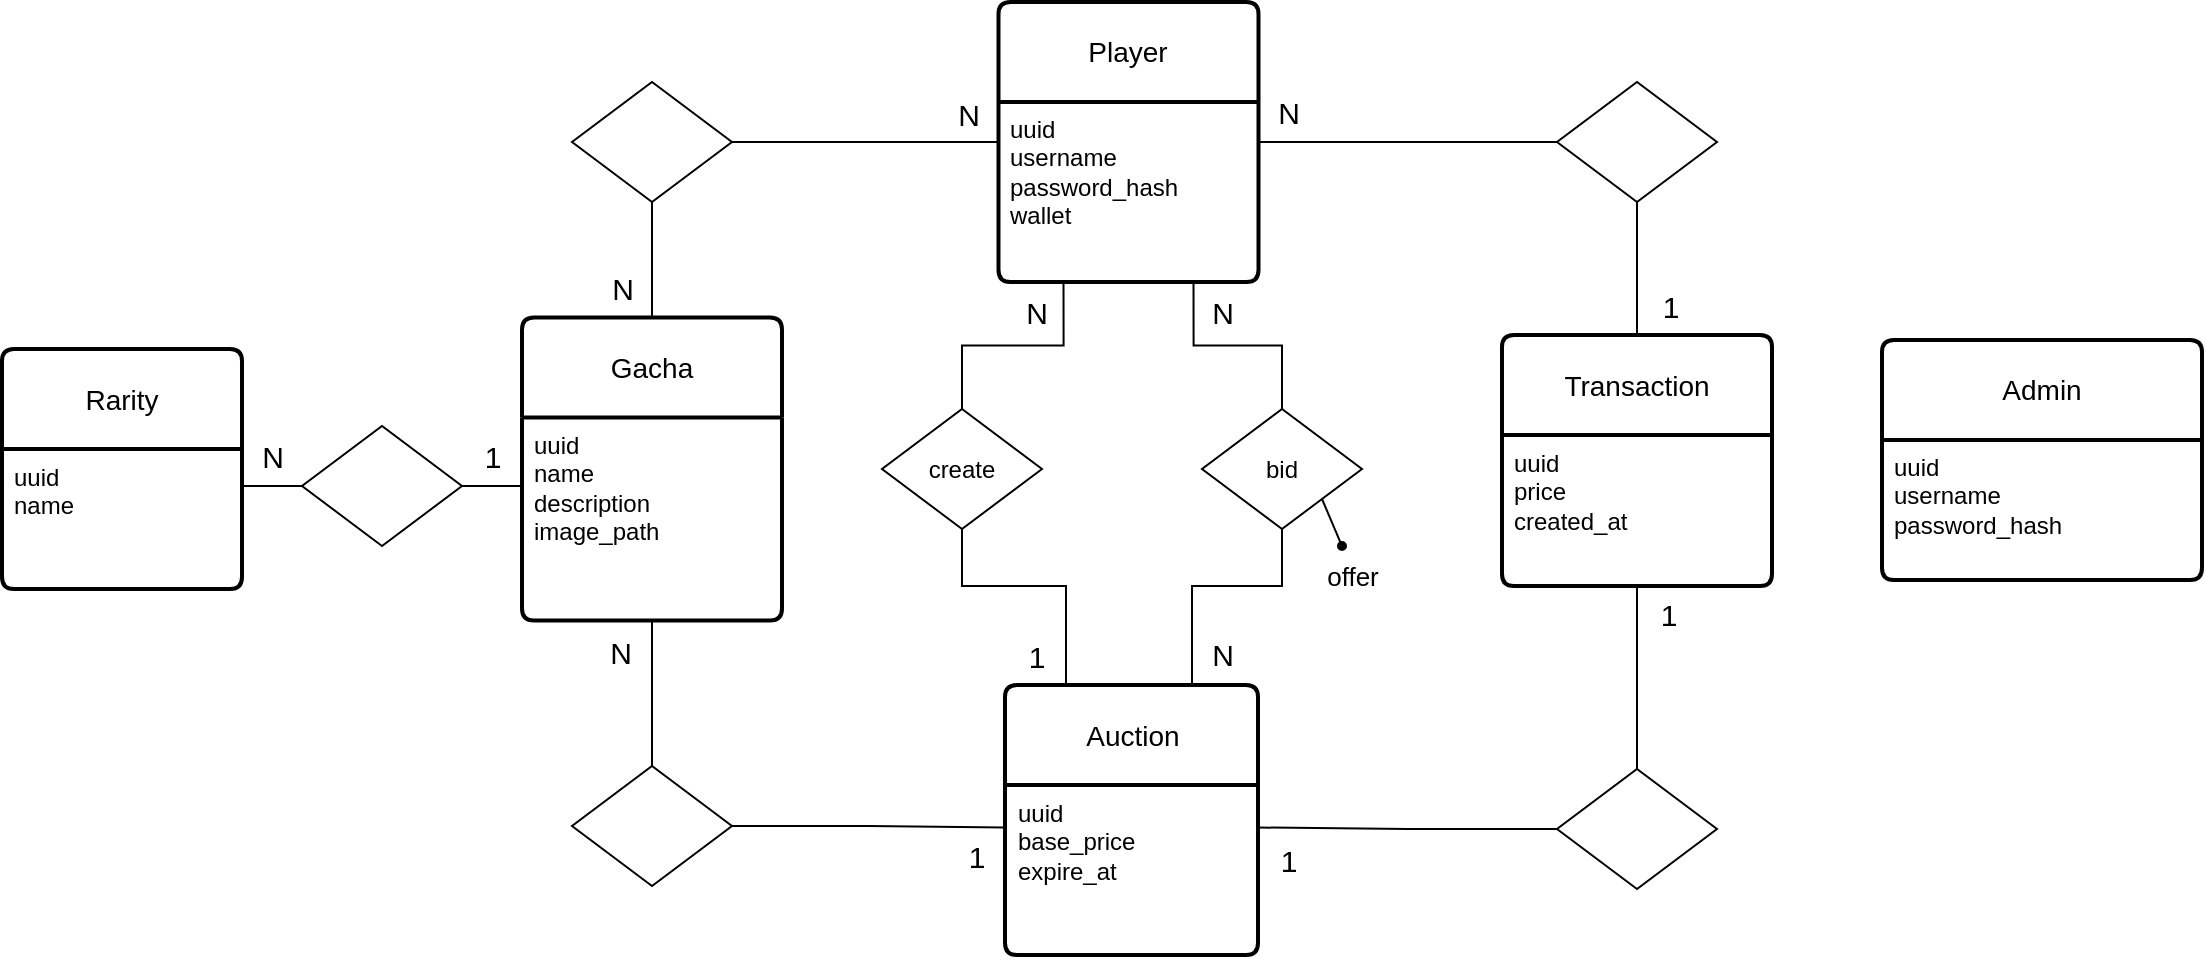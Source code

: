 <mxfile version="24.8.8">
  <diagram name="Pagina-1" id="Yg26C0DvZJK6o24LnAxA">
    <mxGraphModel dx="790" dy="853" grid="1" gridSize="10" guides="1" tooltips="1" connect="1" arrows="1" fold="1" page="1" pageScale="1" pageWidth="827" pageHeight="1169" math="0" shadow="0">
      <root>
        <mxCell id="0" />
        <mxCell id="1" parent="0" />
        <mxCell id="yTUIJmxi4788QW3L_rqf-1" value="Player" style="swimlane;childLayout=stackLayout;horizontal=1;startSize=50;horizontalStack=0;rounded=1;fontSize=14;fontStyle=0;strokeWidth=2;resizeParent=0;resizeLast=1;shadow=0;dashed=0;align=center;arcSize=4;whiteSpace=wrap;html=1;" vertex="1" parent="1">
          <mxGeometry x="1488.25" y="185" width="130" height="140" as="geometry">
            <mxRectangle x="120" y="300" width="70" height="50" as="alternateBounds" />
          </mxGeometry>
        </mxCell>
        <mxCell id="yTUIJmxi4788QW3L_rqf-2" value="&lt;div&gt;&lt;span style=&quot;background-color: initial;&quot;&gt;uuid&lt;/span&gt;&lt;/div&gt;&lt;div&gt;username&lt;/div&gt;&lt;div&gt;password_hash&lt;/div&gt;&lt;div&gt;wallet&lt;br&gt;&lt;/div&gt;&lt;div&gt;&lt;br&gt;&lt;/div&gt;" style="align=left;strokeColor=none;fillColor=none;spacingLeft=4;fontSize=12;verticalAlign=top;resizable=0;rotatable=0;part=1;html=1;" vertex="1" parent="yTUIJmxi4788QW3L_rqf-1">
          <mxGeometry y="50" width="130" height="90" as="geometry" />
        </mxCell>
        <mxCell id="yTUIJmxi4788QW3L_rqf-3" value="N" style="text;html=1;align=center;verticalAlign=middle;resizable=0;points=[];autosize=1;strokeColor=none;fillColor=none;fontSize=15;" vertex="1" parent="1">
          <mxGeometry x="1458.25" y="226" width="30" height="30" as="geometry" />
        </mxCell>
        <mxCell id="yTUIJmxi4788QW3L_rqf-4" style="edgeStyle=orthogonalEdgeStyle;rounded=0;orthogonalLoop=1;jettySize=auto;html=1;exitX=0.5;exitY=0;exitDx=0;exitDy=0;entryX=0.5;entryY=0;entryDx=0;entryDy=0;endArrow=none;endFill=0;" edge="1" parent="1" source="yTUIJmxi4788QW3L_rqf-8" target="yTUIJmxi4788QW3L_rqf-11">
          <mxGeometry relative="1" as="geometry">
            <mxPoint x="1305" y="398.5" as="targetPoint" />
          </mxGeometry>
        </mxCell>
        <mxCell id="yTUIJmxi4788QW3L_rqf-5" value="N" style="text;html=1;align=center;verticalAlign=middle;resizable=0;points=[];autosize=1;strokeColor=none;fillColor=none;fontSize=15;" vertex="1" parent="1">
          <mxGeometry x="1285" y="312.75" width="30" height="30" as="geometry" />
        </mxCell>
        <mxCell id="yTUIJmxi4788QW3L_rqf-6" value="N" style="text;html=1;align=center;verticalAlign=middle;resizable=0;points=[];autosize=1;strokeColor=none;fillColor=none;fontSize=15;" vertex="1" parent="1">
          <mxGeometry x="1284" y="494.5" width="30" height="30" as="geometry" />
        </mxCell>
        <mxCell id="yTUIJmxi4788QW3L_rqf-7" style="edgeStyle=orthogonalEdgeStyle;rounded=0;orthogonalLoop=1;jettySize=auto;html=1;exitX=0.5;exitY=1;exitDx=0;exitDy=0;entryX=0.5;entryY=1;entryDx=0;entryDy=0;endArrow=none;endFill=0;" edge="1" parent="1" source="yTUIJmxi4788QW3L_rqf-8" target="yTUIJmxi4788QW3L_rqf-23">
          <mxGeometry relative="1" as="geometry" />
        </mxCell>
        <mxCell id="yTUIJmxi4788QW3L_rqf-8" value="Gacha" style="swimlane;childLayout=stackLayout;horizontal=1;startSize=50;horizontalStack=0;rounded=1;fontSize=14;fontStyle=0;strokeWidth=2;resizeParent=0;resizeLast=1;shadow=0;dashed=0;align=center;arcSize=4;whiteSpace=wrap;html=1;" vertex="1" parent="1">
          <mxGeometry x="1250" y="342.75" width="130" height="151.5" as="geometry">
            <mxRectangle x="120" y="300" width="70" height="50" as="alternateBounds" />
          </mxGeometry>
        </mxCell>
        <mxCell id="yTUIJmxi4788QW3L_rqf-9" value="&lt;div&gt;&lt;span style=&quot;background-color: initial;&quot;&gt;uuid&lt;/span&gt;&lt;/div&gt;&lt;div&gt;name&lt;br&gt;&lt;/div&gt;&lt;div&gt;description&lt;br&gt;&lt;/div&gt;&lt;div&gt;image_path&lt;br&gt;&lt;/div&gt;" style="align=left;strokeColor=none;fillColor=none;spacingLeft=4;fontSize=12;verticalAlign=top;resizable=0;rotatable=0;part=1;html=1;" vertex="1" parent="yTUIJmxi4788QW3L_rqf-8">
          <mxGeometry y="50" width="130" height="101.5" as="geometry" />
        </mxCell>
        <mxCell id="yTUIJmxi4788QW3L_rqf-10" style="edgeStyle=orthogonalEdgeStyle;rounded=0;orthogonalLoop=1;jettySize=auto;html=1;exitX=0;exitY=0.5;exitDx=0;exitDy=0;entryX=0;entryY=0.5;entryDx=0;entryDy=0;endArrow=none;endFill=0;" edge="1" parent="1" source="yTUIJmxi4788QW3L_rqf-11" target="yTUIJmxi4788QW3L_rqf-1">
          <mxGeometry relative="1" as="geometry" />
        </mxCell>
        <mxCell id="yTUIJmxi4788QW3L_rqf-11" value="" style="shape=rhombus;perimeter=rhombusPerimeter;whiteSpace=wrap;html=1;align=center;direction=west;" vertex="1" parent="1">
          <mxGeometry x="1275" y="225" width="80" height="60" as="geometry" />
        </mxCell>
        <mxCell id="yTUIJmxi4788QW3L_rqf-12" value="Transaction" style="swimlane;childLayout=stackLayout;horizontal=1;startSize=50;horizontalStack=0;rounded=1;fontSize=14;fontStyle=0;strokeWidth=2;resizeParent=0;resizeLast=1;shadow=0;dashed=0;align=center;arcSize=4;whiteSpace=wrap;html=1;" vertex="1" parent="1">
          <mxGeometry x="1740" y="351.5" width="135" height="125.5" as="geometry" />
        </mxCell>
        <mxCell id="yTUIJmxi4788QW3L_rqf-13" value="&lt;div&gt;&lt;span style=&quot;background-color: initial;&quot;&gt;uuid&lt;/span&gt;&lt;/div&gt;&lt;div&gt;price&lt;/div&gt;&lt;div&gt;created_at&lt;br&gt;&lt;/div&gt;" style="align=left;strokeColor=none;fillColor=none;spacingLeft=4;fontSize=12;verticalAlign=top;resizable=0;rotatable=0;part=1;html=1;" vertex="1" parent="yTUIJmxi4788QW3L_rqf-12">
          <mxGeometry y="50" width="135" height="75.5" as="geometry" />
        </mxCell>
        <mxCell id="yTUIJmxi4788QW3L_rqf-14" value="&lt;div style=&quot;font-size: 15px;&quot;&gt;1&lt;/div&gt;" style="text;html=1;align=center;verticalAlign=middle;resizable=0;points=[];autosize=1;strokeColor=none;fillColor=none;fontSize=15;" vertex="1" parent="1">
          <mxGeometry x="1808" y="476" width="30" height="30" as="geometry" />
        </mxCell>
        <mxCell id="yTUIJmxi4788QW3L_rqf-15" value="1" style="text;html=1;align=center;verticalAlign=middle;resizable=0;points=[];autosize=1;strokeColor=none;fillColor=none;fontSize=15;" vertex="1" parent="1">
          <mxGeometry x="1808.5" y="321.5" width="30" height="30" as="geometry" />
        </mxCell>
        <mxCell id="yTUIJmxi4788QW3L_rqf-16" style="edgeStyle=orthogonalEdgeStyle;rounded=0;orthogonalLoop=1;jettySize=auto;html=1;exitX=0.5;exitY=0;exitDx=0;exitDy=0;entryX=0.5;entryY=0;entryDx=0;entryDy=0;endArrow=none;endFill=0;" edge="1" parent="1" source="yTUIJmxi4788QW3L_rqf-18" target="yTUIJmxi4788QW3L_rqf-12">
          <mxGeometry relative="1" as="geometry" />
        </mxCell>
        <mxCell id="yTUIJmxi4788QW3L_rqf-17" style="edgeStyle=orthogonalEdgeStyle;rounded=0;orthogonalLoop=1;jettySize=auto;html=1;exitX=1;exitY=0.5;exitDx=0;exitDy=0;entryX=1;entryY=0.5;entryDx=0;entryDy=0;endArrow=none;endFill=0;" edge="1" parent="1" source="yTUIJmxi4788QW3L_rqf-18" target="yTUIJmxi4788QW3L_rqf-1">
          <mxGeometry relative="1" as="geometry" />
        </mxCell>
        <mxCell id="yTUIJmxi4788QW3L_rqf-18" value="" style="shape=rhombus;perimeter=rhombusPerimeter;whiteSpace=wrap;html=1;align=center;direction=west;" vertex="1" parent="1">
          <mxGeometry x="1767.5" y="225" width="80" height="60" as="geometry" />
        </mxCell>
        <mxCell id="yTUIJmxi4788QW3L_rqf-19" value="Auction" style="swimlane;childLayout=stackLayout;horizontal=1;startSize=50;horizontalStack=0;rounded=1;fontSize=14;fontStyle=0;strokeWidth=2;resizeParent=0;resizeLast=1;shadow=0;dashed=0;align=center;arcSize=4;whiteSpace=wrap;html=1;" vertex="1" parent="1">
          <mxGeometry x="1491.5" y="526.5" width="126.5" height="135" as="geometry" />
        </mxCell>
        <mxCell id="yTUIJmxi4788QW3L_rqf-20" value="&lt;div&gt;&lt;span style=&quot;background-color: initial;&quot;&gt;uuid&lt;/span&gt;&lt;/div&gt;&lt;div&gt;base_price&lt;/div&gt;&lt;div&gt;expire_at&lt;br&gt;&lt;/div&gt;" style="align=left;strokeColor=none;fillColor=none;spacingLeft=4;fontSize=12;verticalAlign=top;resizable=0;rotatable=0;part=1;html=1;" vertex="1" parent="yTUIJmxi4788QW3L_rqf-19">
          <mxGeometry y="50" width="126.5" height="85" as="geometry" />
        </mxCell>
        <mxCell id="yTUIJmxi4788QW3L_rqf-21" value="1" style="text;html=1;align=center;verticalAlign=middle;resizable=0;points=[];autosize=1;strokeColor=none;fillColor=none;fontSize=15;" vertex="1" parent="1">
          <mxGeometry x="1461.5" y="597" width="30" height="30" as="geometry" />
        </mxCell>
        <mxCell id="yTUIJmxi4788QW3L_rqf-22" style="edgeStyle=orthogonalEdgeStyle;rounded=0;orthogonalLoop=1;jettySize=auto;html=1;exitX=0;exitY=0.5;exitDx=0;exitDy=0;entryX=0;entryY=0.25;entryDx=0;entryDy=0;endArrow=none;endFill=0;" edge="1" parent="1" source="yTUIJmxi4788QW3L_rqf-23" target="yTUIJmxi4788QW3L_rqf-20">
          <mxGeometry relative="1" as="geometry" />
        </mxCell>
        <mxCell id="yTUIJmxi4788QW3L_rqf-23" value="" style="shape=rhombus;perimeter=rhombusPerimeter;whiteSpace=wrap;html=1;align=center;direction=west;" vertex="1" parent="1">
          <mxGeometry x="1275" y="567" width="80" height="60" as="geometry" />
        </mxCell>
        <mxCell id="yTUIJmxi4788QW3L_rqf-24" style="edgeStyle=orthogonalEdgeStyle;rounded=0;orthogonalLoop=1;jettySize=auto;html=1;exitX=1;exitY=0.5;exitDx=0;exitDy=0;entryX=1;entryY=0.25;entryDx=0;entryDy=0;endArrow=none;endFill=0;" edge="1" parent="1" source="yTUIJmxi4788QW3L_rqf-26" target="yTUIJmxi4788QW3L_rqf-20">
          <mxGeometry relative="1" as="geometry" />
        </mxCell>
        <mxCell id="yTUIJmxi4788QW3L_rqf-25" style="edgeStyle=orthogonalEdgeStyle;rounded=0;orthogonalLoop=1;jettySize=auto;html=1;exitX=0.5;exitY=1;exitDx=0;exitDy=0;entryX=0.5;entryY=1;entryDx=0;entryDy=0;endArrow=none;endFill=0;" edge="1" parent="1" source="yTUIJmxi4788QW3L_rqf-26" target="yTUIJmxi4788QW3L_rqf-13">
          <mxGeometry relative="1" as="geometry" />
        </mxCell>
        <mxCell id="yTUIJmxi4788QW3L_rqf-26" value="" style="shape=rhombus;perimeter=rhombusPerimeter;whiteSpace=wrap;html=1;align=center;direction=west;" vertex="1" parent="1">
          <mxGeometry x="1767.5" y="568.5" width="80" height="60" as="geometry" />
        </mxCell>
        <mxCell id="yTUIJmxi4788QW3L_rqf-27" value="1" style="text;html=1;align=center;verticalAlign=middle;resizable=0;points=[];autosize=1;strokeColor=none;fillColor=none;fontSize=15;" vertex="1" parent="1">
          <mxGeometry x="1618" y="598.5" width="30" height="30" as="geometry" />
        </mxCell>
        <mxCell id="yTUIJmxi4788QW3L_rqf-28" value="Admin" style="swimlane;childLayout=stackLayout;horizontal=1;startSize=50;horizontalStack=0;rounded=1;fontSize=14;fontStyle=0;strokeWidth=2;resizeParent=0;resizeLast=1;shadow=0;dashed=0;align=center;arcSize=4;whiteSpace=wrap;html=1;" vertex="1" parent="1">
          <mxGeometry x="1930" y="354" width="160" height="120" as="geometry" />
        </mxCell>
        <mxCell id="yTUIJmxi4788QW3L_rqf-29" value="&lt;div&gt;&lt;span style=&quot;background-color: initial;&quot;&gt;uuid&lt;/span&gt;&lt;/div&gt;&lt;div&gt;&lt;span style=&quot;background-color: initial;&quot;&gt;username&lt;/span&gt;&lt;/div&gt;&lt;div&gt;password_hash&lt;br&gt;&lt;/div&gt;" style="align=left;strokeColor=none;fillColor=none;spacingLeft=4;fontSize=12;verticalAlign=top;resizable=0;rotatable=0;part=1;html=1;" vertex="1" parent="yTUIJmxi4788QW3L_rqf-28">
          <mxGeometry y="50" width="160" height="70" as="geometry" />
        </mxCell>
        <mxCell id="yTUIJmxi4788QW3L_rqf-30" style="edgeStyle=orthogonalEdgeStyle;rounded=0;orthogonalLoop=1;jettySize=auto;html=1;exitX=0.25;exitY=1;exitDx=0;exitDy=0;entryX=0.5;entryY=1;entryDx=0;entryDy=0;endArrow=none;endFill=0;" edge="1" parent="1" source="yTUIJmxi4788QW3L_rqf-2" target="yTUIJmxi4788QW3L_rqf-31">
          <mxGeometry relative="1" as="geometry">
            <mxPoint x="1459" y="428.5" as="sourcePoint" />
          </mxGeometry>
        </mxCell>
        <mxCell id="yTUIJmxi4788QW3L_rqf-31" value="create" style="shape=rhombus;perimeter=rhombusPerimeter;whiteSpace=wrap;html=1;align=center;direction=west;" vertex="1" parent="1">
          <mxGeometry x="1430" y="388.5" width="80" height="60" as="geometry" />
        </mxCell>
        <mxCell id="yTUIJmxi4788QW3L_rqf-32" value="N" style="text;html=1;align=center;verticalAlign=middle;resizable=0;points=[];autosize=1;strokeColor=none;fillColor=none;fontSize=15;" vertex="1" parent="1">
          <mxGeometry x="1491.5" y="325" width="30" height="30" as="geometry" />
        </mxCell>
        <mxCell id="yTUIJmxi4788QW3L_rqf-33" value="1" style="text;html=1;align=center;verticalAlign=middle;resizable=0;points=[];autosize=1;strokeColor=none;fillColor=none;fontSize=15;" vertex="1" parent="1">
          <mxGeometry x="1491.5" y="496.5" width="30" height="30" as="geometry" />
        </mxCell>
        <mxCell id="yTUIJmxi4788QW3L_rqf-34" style="edgeStyle=orthogonalEdgeStyle;rounded=0;orthogonalLoop=1;jettySize=auto;html=1;exitX=0.25;exitY=0;exitDx=0;exitDy=0;entryX=0.5;entryY=0;entryDx=0;entryDy=0;endArrow=none;endFill=0;" edge="1" parent="1" source="yTUIJmxi4788QW3L_rqf-19" target="yTUIJmxi4788QW3L_rqf-31">
          <mxGeometry relative="1" as="geometry">
            <mxPoint x="1636" y="436.5" as="sourcePoint" />
            <Array as="points">
              <mxPoint x="1522" y="477" />
              <mxPoint x="1470" y="477" />
            </Array>
          </mxGeometry>
        </mxCell>
        <mxCell id="yTUIJmxi4788QW3L_rqf-35" style="edgeStyle=orthogonalEdgeStyle;rounded=0;orthogonalLoop=1;jettySize=auto;html=1;exitX=0.75;exitY=1;exitDx=0;exitDy=0;entryX=0.5;entryY=1;entryDx=0;entryDy=0;endArrow=none;endFill=0;" edge="1" parent="1" source="yTUIJmxi4788QW3L_rqf-2" target="yTUIJmxi4788QW3L_rqf-38">
          <mxGeometry relative="1" as="geometry">
            <mxPoint x="1619.5" y="497" as="sourcePoint" />
            <mxPoint x="1668.5" y="522.0" as="targetPoint" />
          </mxGeometry>
        </mxCell>
        <mxCell id="yTUIJmxi4788QW3L_rqf-36" style="edgeStyle=orthogonalEdgeStyle;rounded=0;orthogonalLoop=1;jettySize=auto;html=1;exitX=0.75;exitY=0;exitDx=0;exitDy=0;entryX=0.5;entryY=0;entryDx=0;entryDy=0;endArrow=none;endFill=0;" edge="1" parent="1" source="yTUIJmxi4788QW3L_rqf-19" target="yTUIJmxi4788QW3L_rqf-38">
          <mxGeometry relative="1" as="geometry">
            <mxPoint x="1796.5" y="505" as="sourcePoint" />
            <mxPoint x="1748.5" y="522.0" as="targetPoint" />
            <Array as="points">
              <mxPoint x="1585" y="477" />
              <mxPoint x="1630" y="477" />
            </Array>
          </mxGeometry>
        </mxCell>
        <mxCell id="yTUIJmxi4788QW3L_rqf-37" value="N" style="text;html=1;align=center;verticalAlign=middle;resizable=0;points=[];autosize=1;strokeColor=none;fillColor=none;fontSize=15;" vertex="1" parent="1">
          <mxGeometry x="1585" y="325" width="30" height="30" as="geometry" />
        </mxCell>
        <mxCell id="yTUIJmxi4788QW3L_rqf-38" value="bid" style="shape=rhombus;perimeter=rhombusPerimeter;whiteSpace=wrap;html=1;align=center;direction=west;" vertex="1" parent="1">
          <mxGeometry x="1590" y="388.5" width="80" height="60" as="geometry" />
        </mxCell>
        <mxCell id="yTUIJmxi4788QW3L_rqf-39" value="N" style="text;html=1;align=center;verticalAlign=middle;resizable=0;points=[];autosize=1;strokeColor=none;fillColor=none;fontSize=15;" vertex="1" parent="1">
          <mxGeometry x="1585" y="495.5" width="30" height="30" as="geometry" />
        </mxCell>
        <mxCell id="yTUIJmxi4788QW3L_rqf-40" value="" style="endArrow=oval;html=1;rounded=0;exitX=0;exitY=0;exitDx=0;exitDy=0;endFill=1;strokeWidth=1;endSize=4;" edge="1" parent="1" source="yTUIJmxi4788QW3L_rqf-38">
          <mxGeometry width="50" height="50" relative="1" as="geometry">
            <mxPoint x="1709.5" y="567" as="sourcePoint" />
            <mxPoint x="1660" y="457" as="targetPoint" />
            <Array as="points" />
          </mxGeometry>
        </mxCell>
        <mxCell id="yTUIJmxi4788QW3L_rqf-41" value="offer" style="text;html=1;align=center;verticalAlign=middle;resizable=0;points=[];autosize=1;strokeColor=none;fillColor=none;fontSize=13;" vertex="1" parent="1">
          <mxGeometry x="1640" y="457" width="50" height="30" as="geometry" />
        </mxCell>
        <mxCell id="yTUIJmxi4788QW3L_rqf-42" value="N" style="text;html=1;align=center;verticalAlign=middle;resizable=0;points=[];autosize=1;strokeColor=none;fillColor=none;fontSize=15;" vertex="1" parent="1">
          <mxGeometry x="1618" y="225" width="30" height="30" as="geometry" />
        </mxCell>
        <mxCell id="yTUIJmxi4788QW3L_rqf-43" style="edgeStyle=orthogonalEdgeStyle;rounded=0;orthogonalLoop=1;jettySize=auto;html=1;exitX=0;exitY=0.5;exitDx=0;exitDy=0;entryX=0;entryY=0.25;entryDx=0;entryDy=0;endArrow=none;endFill=0;" edge="1" parent="1" source="yTUIJmxi4788QW3L_rqf-45" target="yTUIJmxi4788QW3L_rqf-9">
          <mxGeometry relative="1" as="geometry" />
        </mxCell>
        <mxCell id="yTUIJmxi4788QW3L_rqf-44" style="edgeStyle=orthogonalEdgeStyle;rounded=0;orthogonalLoop=1;jettySize=auto;html=1;exitX=1;exitY=0.5;exitDx=0;exitDy=0;entryX=1;entryY=0.25;entryDx=0;entryDy=0;endArrow=none;endFill=0;" edge="1" parent="1" source="yTUIJmxi4788QW3L_rqf-45" target="yTUIJmxi4788QW3L_rqf-47">
          <mxGeometry relative="1" as="geometry" />
        </mxCell>
        <mxCell id="yTUIJmxi4788QW3L_rqf-45" value="" style="shape=rhombus;perimeter=rhombusPerimeter;whiteSpace=wrap;html=1;align=center;direction=west;" vertex="1" parent="1">
          <mxGeometry x="1140" y="397" width="80" height="60" as="geometry" />
        </mxCell>
        <mxCell id="yTUIJmxi4788QW3L_rqf-46" value="Rarity" style="swimlane;childLayout=stackLayout;horizontal=1;startSize=50;horizontalStack=0;rounded=1;fontSize=14;fontStyle=0;strokeWidth=2;resizeParent=0;resizeLast=1;shadow=0;dashed=0;align=center;arcSize=4;whiteSpace=wrap;html=1;" vertex="1" parent="1">
          <mxGeometry x="990" y="358.5" width="120" height="120" as="geometry" />
        </mxCell>
        <mxCell id="yTUIJmxi4788QW3L_rqf-47" value="&lt;div&gt;&lt;span style=&quot;background-color: initial;&quot;&gt;uuid&lt;/span&gt;&lt;/div&gt;&lt;div&gt;&lt;span style=&quot;background-color: initial;&quot;&gt;name&lt;/span&gt;&lt;/div&gt;" style="align=left;strokeColor=none;fillColor=none;spacingLeft=4;fontSize=12;verticalAlign=top;resizable=0;rotatable=0;part=1;html=1;" vertex="1" parent="yTUIJmxi4788QW3L_rqf-46">
          <mxGeometry y="50" width="120" height="70" as="geometry" />
        </mxCell>
        <mxCell id="yTUIJmxi4788QW3L_rqf-48" value="1" style="text;html=1;align=center;verticalAlign=middle;resizable=0;points=[];autosize=1;strokeColor=none;fillColor=none;fontSize=15;" vertex="1" parent="1">
          <mxGeometry x="1220" y="397" width="30" height="30" as="geometry" />
        </mxCell>
        <mxCell id="yTUIJmxi4788QW3L_rqf-49" value="N" style="text;html=1;align=center;verticalAlign=middle;resizable=0;points=[];autosize=1;strokeColor=none;fillColor=none;fontSize=15;" vertex="1" parent="1">
          <mxGeometry x="1110" y="397" width="30" height="30" as="geometry" />
        </mxCell>
      </root>
    </mxGraphModel>
  </diagram>
</mxfile>
